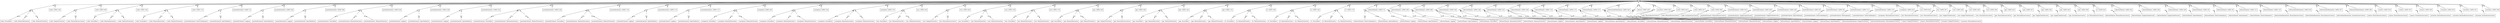 digraph G {
	graph [esep="+8, +8",
		layout=dot,
		outputorder=edgesfirst,
		overlap=false,
		rankdir=BT,
		sep="+10, +10",
		splines=true
	];
	481	 [height=0,
		image="or.png",
		label=Or,
		margin=0,
		shape=none,
		width=0];
	480	 [height=0,
		image="and.png",
		label=And,
		margin=0,
		shape=none,
		width=0];
	480 -> 481;
	479	 [height=0,
		image="or_gray.png",
		label="d-Or",
		margin=0,
		shape=none,
		width=0];
	479 -> 480;
	478	 [height=0,
		image="not_gray.png",
		label="
Not",
		margin=0,
		shape=none,
		width=0];
	478 -> 479;
	477	 [label="radio: SecureBoot",
		shape=box];
	477 -> 478;
	476	 [height=0,
		image="not_gray.png",
		label="
Not",
		margin=0,
		shape=none,
		width=0];
	476 -> 479;
	475	 [label="radio: RemoteAttestation",
		shape=box];
	475 -> 476;
	474	 [height=0,
		image="not_gray.png",
		label="
Not",
		margin=0,
		shape=none,
		width=0];
	474 -> 479;
	473	 [label="radio: MemoryProtection",
		shape=box];
	473 -> 474;
	472	 [label="radio: CAPEC-549",
		shape=box];
	472 -> 480;
	471	 [height=0,
		image="and.png",
		label=And,
		margin=0,
		shape=none,
		width=0];
	471 -> 481;
	470	 [height=0,
		image="and_gray.png",
		label="d-And",
		margin=0,
		shape=none,
		width=0];
	470 -> 471;
	469	 [height=0,
		image="not_gray.png",
		label="
Not",
		margin=0,
		shape=none,
		width=0];
	469 -> 470;
	468	 [label="radio: TamperProtection",
		shape=box];
	468 -> 469;
	467	 [height=0,
		image="not_gray.png",
		label="
Not",
		margin=0,
		shape=none,
		width=0];
	467 -> 470;
	466	 [label="radio: PhysicalAccessControl",
		shape=box];
	466 -> 467;
	465	 [label="radio: CAPEC-440",
		shape=box];
	465 -> 471;
	464	 [height=0,
		image="and.png",
		label=And,
		margin=0,
		shape=none,
		width=0];
	464 -> 481;
	463	 [height=0,
		image="or_gray.png",
		label="d-Or",
		margin=0,
		shape=none,
		width=0];
	463 -> 464;
	462	 [height=0,
		image="not_gray.png",
		label="
Not",
		margin=0,
		shape=none,
		width=0];
	462 -> 463;
	461	 [label="radio: SecureBoot",
		shape=box];
	461 -> 462;
	460	 [height=0,
		image="not_gray.png",
		label="
Not",
		margin=0,
		shape=none,
		width=0];
	460 -> 463;
	459	 [label="radio: RemoteAttestation",
		shape=box];
	459 -> 460;
	458	 [height=0,
		image="not_gray.png",
		label="
Not",
		margin=0,
		shape=none,
		width=0];
	458 -> 463;
	457	 [label="radio: MemoryProtection",
		shape=box];
	457 -> 458;
	456	 [label="radio: CAPEC-184",
		shape=box];
	456 -> 464;
	455	 [height=0,
		image="and.png",
		label=And,
		margin=0,
		shape=none,
		width=0];
	455 -> 481;
	454	 [height=0,
		image="or_gray.png",
		label="d-Or",
		margin=0,
		shape=none,
		width=0];
	454 -> 455;
	453	 [height=0,
		image="not_gray.png",
		label="
Not",
		margin=0,
		shape=none,
		width=0];
	453 -> 454;
	452	 [label="radio: SecureBoot",
		shape=box];
	452 -> 453;
	451	 [height=0,
		image="not_gray.png",
		label="
Not",
		margin=0,
		shape=none,
		width=0];
	451 -> 454;
	450	 [label="radio: RemoteAttestation",
		shape=box];
	450 -> 451;
	449	 [height=0,
		image="not_gray.png",
		label="
Not",
		margin=0,
		shape=none,
		width=0];
	449 -> 454;
	448	 [label="radio: MemoryProtection",
		shape=box];
	448 -> 449;
	447	 [label="radio: CAPEC-176",
		shape=box];
	447 -> 455;
	446	 [height=0,
		image="and.png",
		label=And,
		margin=0,
		shape=none,
		width=0];
	446 -> 481;
	445	 [height=0,
		image="or_gray.png",
		label="d-Or",
		margin=0,
		shape=none,
		width=0];
	445 -> 446;
	444	 [height=0,
		image="not_gray.png",
		label="
Not",
		margin=0,
		shape=none,
		width=0];
	444 -> 445;
	443	 [label="positionEstimator: StaticCodeAnalysis",
		shape=box];
	443 -> 444;
	442	 [height=0,
		image="not_gray.png",
		label="
Not",
		margin=0,
		shape=none,
		width=0];
	442 -> 445;
	441	 [label="positionEstimator: InputValidation",
		shape=box];
	441 -> 442;
	440	 [label="positionEstimator: CAPEC-74",
		shape=box];
	440 -> 446;
	439	 [height=0,
		image="and.png",
		label=And,
		margin=0,
		shape=none,
		width=0];
	439 -> 481;
	438	 [height=0,
		image="or_gray.png",
		label="d-Or",
		margin=0,
		shape=none,
		width=0];
	438 -> 439;
	437	 [height=0,
		image="not_gray.png",
		label="
Not",
		margin=0,
		shape=none,
		width=0];
	437 -> 438;
	436	 [label="positionEstimator: Logging",
		shape=box];
	436 -> 437;
	435	 [height=0,
		image="not_gray.png",
		label="
Not",
		margin=0,
		shape=none,
		width=0];
	435 -> 438;
	434	 [label="positionEstimator: InputValidation",
		shape=box];
	434 -> 435;
	433	 [label="positionEstimator: CAPEC-594",
		shape=box];
	433 -> 439;
	432	 [height=0,
		image="and.png",
		label=And,
		margin=0,
		shape=none,
		width=0];
	432 -> 481;
	431	 [height=0,
		image="or_gray.png",
		label="d-Or",
		margin=0,
		shape=none,
		width=0];
	431 -> 432;
	430	 [height=0,
		image="not_gray.png",
		label="
Not",
		margin=0,
		shape=none,
		width=0];
	430 -> 431;
	429	 [label="positionEstimator: Logging",
		shape=box];
	429 -> 430;
	428	 [height=0,
		image="not_gray.png",
		label="
Not",
		margin=0,
		shape=none,
		width=0];
	428 -> 431;
	427	 [label="positionEstimator: InputValidation",
		shape=box];
	427 -> 428;
	426	 [label="positionEstimator: CAPEC-586",
		shape=box];
	426 -> 432;
	425	 [height=0,
		image="and.png",
		label=And,
		margin=0,
		shape=none,
		width=0];
	425 -> 481;
	424	 [height=0,
		image="or_gray.png",
		label="d-Or",
		margin=0,
		shape=none,
		width=0];
	424 -> 425;
	423	 [height=0,
		image="not_gray.png",
		label="
Not",
		margin=0,
		shape=none,
		width=0];
	423 -> 424;
	422	 [label="positionEstimator: SecureBoot",
		shape=box];
	422 -> 423;
	421	 [height=0,
		image="not_gray.png",
		label="
Not",
		margin=0,
		shape=none,
		width=0];
	421 -> 424;
	420	 [label="positionEstimator: RemoteAttestation",
		shape=box];
	420 -> 421;
	419	 [height=0,
		image="not_gray.png",
		label="
Not",
		margin=0,
		shape=none,
		width=0];
	419 -> 424;
	418	 [label="positionEstimator: MemoryProtection",
		shape=box];
	418 -> 419;
	417	 [label="positionEstimator: CAPEC-549",
		shape=box];
	417 -> 425;
	416	 [height=0,
		image="and.png",
		label=And,
		margin=0,
		shape=none,
		width=0];
	416 -> 481;
	415	 [height=0,
		image="or_gray.png",
		label="d-Or",
		margin=0,
		shape=none,
		width=0];
	415 -> 416;
	414	 [height=0,
		image="not_gray.png",
		label="
Not",
		margin=0,
		shape=none,
		width=0];
	414 -> 415;
	413	 [label="positionEstimator: Logging",
		shape=box];
	413 -> 414;
	412	 [height=0,
		image="not_gray.png",
		label="
Not",
		margin=0,
		shape=none,
		width=0];
	412 -> 415;
	411	 [label="positionEstimator: InputValidation",
		shape=box];
	411 -> 412;
	410	 [label="positionEstimator: CAPEC-248",
		shape=box];
	410 -> 416;
	409	 [height=0,
		image="and.png",
		label=And,
		margin=0,
		shape=none,
		width=0];
	409 -> 481;
	408	 [height=0,
		image="or_gray.png",
		label="d-Or",
		margin=0,
		shape=none,
		width=0];
	408 -> 409;
	407	 [height=0,
		image="not_gray.png",
		label="
Not",
		margin=0,
		shape=none,
		width=0];
	407 -> 408;
	406	 [label="positionEstimator: Logging",
		shape=box];
	406 -> 407;
	405	 [height=0,
		image="not_gray.png",
		label="
Not",
		margin=0,
		shape=none,
		width=0];
	405 -> 408;
	404	 [label="positionEstimator: InputValidation",
		shape=box];
	404 -> 405;
	403	 [label="positionEstimator: CAPEC-242",
		shape=box];
	403 -> 409;
	402	 [height=0,
		image="and.png",
		label=And,
		margin=0,
		shape=none,
		width=0];
	402 -> 481;
	401	 [height=0,
		image="or_gray.png",
		label="d-Or",
		margin=0,
		shape=none,
		width=0];
	401 -> 402;
	400	 [height=0,
		image="not_gray.png",
		label="
Not",
		margin=0,
		shape=none,
		width=0];
	400 -> 401;
	399	 [label="positionEstimator: SecureBoot",
		shape=box];
	399 -> 400;
	398	 [height=0,
		image="not_gray.png",
		label="
Not",
		margin=0,
		shape=none,
		width=0];
	398 -> 401;
	397	 [label="positionEstimator: RemoteAttestation",
		shape=box];
	397 -> 398;
	396	 [height=0,
		image="not_gray.png",
		label="
Not",
		margin=0,
		shape=none,
		width=0];
	396 -> 401;
	395	 [label="positionEstimator: MemoryProtection",
		shape=box];
	395 -> 396;
	394	 [label="positionEstimator: CAPEC-184",
		shape=box];
	394 -> 402;
	393	 [height=0,
		image="and.png",
		label=And,
		margin=0,
		shape=none,
		width=0];
	393 -> 481;
	392	 [height=0,
		image="or_gray.png",
		label="d-Or",
		margin=0,
		shape=none,
		width=0];
	392 -> 393;
	391	 [height=0,
		image="not_gray.png",
		label="
Not",
		margin=0,
		shape=none,
		width=0];
	391 -> 392;
	390	 [label="positionEstimator: SecureBoot",
		shape=box];
	390 -> 391;
	389	 [height=0,
		image="not_gray.png",
		label="
Not",
		margin=0,
		shape=none,
		width=0];
	389 -> 392;
	388	 [label="positionEstimator: RemoteAttestation",
		shape=box];
	388 -> 389;
	387	 [height=0,
		image="not_gray.png",
		label="
Not",
		margin=0,
		shape=none,
		width=0];
	387 -> 392;
	386	 [label="positionEstimator: MemoryProtection",
		shape=box];
	386 -> 387;
	385	 [label="positionEstimator: CAPEC-176",
		shape=box];
	385 -> 393;
	384	 [height=0,
		image="and.png",
		label=And,
		margin=0,
		shape=none,
		width=0];
	384 -> 481;
	383	 [height=0,
		image="or_gray.png",
		label="d-Or",
		margin=0,
		shape=none,
		width=0];
	383 -> 384;
	382	 [height=0,
		image="not_gray.png",
		label="
Not",
		margin=0,
		shape=none,
		width=0];
	382 -> 383;
	381	 [label="positionEstimator: Logging",
		shape=box];
	381 -> 382;
	380	 [height=0,
		image="not_gray.png",
		label="
Not",
		margin=0,
		shape=none,
		width=0];
	380 -> 383;
	379	 [label="positionEstimator: InputValidation",
		shape=box];
	379 -> 380;
	378	 [label="positionEstimator: CAPEC-175",
		shape=box];
	378 -> 384;
	377	 [height=0,
		image="and.png",
		label=And,
		margin=0,
		shape=none,
		width=0];
	377 -> 481;
	376	 [height=0,
		image="or_gray.png",
		label="d-Or",
		margin=0,
		shape=none,
		width=0];
	376 -> 377;
	375	 [height=0,
		image="not_gray.png",
		label="
Not",
		margin=0,
		shape=none,
		width=0];
	375 -> 376;
	374	 [label="positionEstimator: Logging",
		shape=box];
	374 -> 375;
	373	 [height=0,
		image="not_gray.png",
		label="
Not",
		margin=0,
		shape=none,
		width=0];
	373 -> 376;
	372	 [label="positionEstimator: InputValidation",
		shape=box];
	372 -> 373;
	371	 [label="positionEstimator: CAPEC-137",
		shape=box];
	371 -> 377;
	370	 [height=0,
		image="and.png",
		label=And,
		margin=0,
		shape=none,
		width=0];
	370 -> 481;
	369	 [height=0,
		image="or_gray.png",
		label="d-Or",
		margin=0,
		shape=none,
		width=0];
	369 -> 370;
	368	 [height=0,
		image="not_gray.png",
		label="
Not",
		margin=0,
		shape=none,
		width=0];
	368 -> 369;
	367	 [label="navigation: SecureBoot",
		shape=box];
	367 -> 368;
	366	 [height=0,
		image="not_gray.png",
		label="
Not",
		margin=0,
		shape=none,
		width=0];
	366 -> 369;
	365	 [label="navigation: RemoteAttestation",
		shape=box];
	365 -> 366;
	364	 [height=0,
		image="not_gray.png",
		label="
Not",
		margin=0,
		shape=none,
		width=0];
	364 -> 369;
	363	 [label="navigation: MemoryProtection",
		shape=box];
	363 -> 364;
	362	 [label="navigation: CAPEC-549",
		shape=box];
	362 -> 370;
	361	 [height=0,
		image="and.png",
		label=And,
		margin=0,
		shape=none,
		width=0];
	361 -> 481;
	360	 [height=0,
		image="or_gray.png",
		label="d-Or",
		margin=0,
		shape=none,
		width=0];
	360 -> 361;
	359	 [height=0,
		image="not_gray.png",
		label="
Not",
		margin=0,
		shape=none,
		width=0];
	359 -> 360;
	358	 [label="navigation: SecureBoot",
		shape=box];
	358 -> 359;
	357	 [height=0,
		image="not_gray.png",
		label="
Not",
		margin=0,
		shape=none,
		width=0];
	357 -> 360;
	356	 [label="navigation: RemoteAttestation",
		shape=box];
	356 -> 357;
	355	 [height=0,
		image="not_gray.png",
		label="
Not",
		margin=0,
		shape=none,
		width=0];
	355 -> 360;
	354	 [label="navigation: MemoryProtection",
		shape=box];
	354 -> 355;
	353	 [label="navigation: CAPEC-184",
		shape=box];
	353 -> 361;
	352	 [height=0,
		image="and.png",
		label=And,
		margin=0,
		shape=none,
		width=0];
	352 -> 481;
	351	 [height=0,
		image="or_gray.png",
		label="d-Or",
		margin=0,
		shape=none,
		width=0];
	351 -> 352;
	350	 [height=0,
		image="not_gray.png",
		label="
Not",
		margin=0,
		shape=none,
		width=0];
	350 -> 351;
	349	 [label="navigation: SecureBoot",
		shape=box];
	349 -> 350;
	348	 [height=0,
		image="not_gray.png",
		label="
Not",
		margin=0,
		shape=none,
		width=0];
	348 -> 351;
	347	 [label="navigation: RemoteAttestation",
		shape=box];
	347 -> 348;
	346	 [height=0,
		image="not_gray.png",
		label="
Not",
		margin=0,
		shape=none,
		width=0];
	346 -> 351;
	345	 [label="navigation: MemoryProtection",
		shape=box];
	345 -> 346;
	344	 [label="navigation: CAPEC-176",
		shape=box];
	344 -> 352;
	343	 [height=0,
		image="and.png",
		label=And,
		margin=0,
		shape=none,
		width=0];
	343 -> 481;
	342	 [height=0,
		image="or_gray.png",
		label="d-Or",
		margin=0,
		shape=none,
		width=0];
	342 -> 343;
	341	 [height=0,
		image="not_gray.png",
		label="
Not",
		margin=0,
		shape=none,
		width=0];
	341 -> 342;
	340	 [label="imu: SecureBoot",
		shape=box];
	340 -> 341;
	339	 [height=0,
		image="not_gray.png",
		label="
Not",
		margin=0,
		shape=none,
		width=0];
	339 -> 342;
	338	 [label="imu: RemoteAttestation",
		shape=box];
	338 -> 339;
	337	 [height=0,
		image="not_gray.png",
		label="
Not",
		margin=0,
		shape=none,
		width=0];
	337 -> 342;
	336	 [label="imu: MemoryProtection",
		shape=box];
	336 -> 337;
	335	 [label="imu: CAPEC-549",
		shape=box];
	335 -> 343;
	334	 [height=0,
		image="and.png",
		label=And,
		margin=0,
		shape=none,
		width=0];
	334 -> 481;
	333	 [height=0,
		image="and_gray.png",
		label="d-And",
		margin=0,
		shape=none,
		width=0];
	333 -> 334;
	332	 [height=0,
		image="not_gray.png",
		label="
Not",
		margin=0,
		shape=none,
		width=0];
	332 -> 333;
	331	 [label="imu: TamperProtection",
		shape=box];
	331 -> 332;
	330	 [height=0,
		image="not_gray.png",
		label="
Not",
		margin=0,
		shape=none,
		width=0];
	330 -> 333;
	329	 [label="imu: PhysicalAccessControl",
		shape=box];
	329 -> 330;
	328	 [label="imu: CAPEC-440",
		shape=box];
	328 -> 334;
	327	 [height=0,
		image="and.png",
		label=And,
		margin=0,
		shape=none,
		width=0];
	327 -> 481;
	326	 [height=0,
		image="or_gray.png",
		label="d-Or",
		margin=0,
		shape=none,
		width=0];
	326 -> 327;
	325	 [height=0,
		image="not_gray.png",
		label="
Not",
		margin=0,
		shape=none,
		width=0];
	325 -> 326;
	324	 [label="imu: SecureBoot",
		shape=box];
	324 -> 325;
	323	 [height=0,
		image="not_gray.png",
		label="
Not",
		margin=0,
		shape=none,
		width=0];
	323 -> 326;
	322	 [label="imu: RemoteAttestation",
		shape=box];
	322 -> 323;
	321	 [height=0,
		image="not_gray.png",
		label="
Not",
		margin=0,
		shape=none,
		width=0];
	321 -> 326;
	320	 [label="imu: MemoryProtection",
		shape=box];
	320 -> 321;
	319	 [label="imu: CAPEC-184",
		shape=box];
	319 -> 327;
	318	 [height=0,
		image="and.png",
		label=And,
		margin=0,
		shape=none,
		width=0];
	318 -> 481;
	317	 [height=0,
		image="or_gray.png",
		label="d-Or",
		margin=0,
		shape=none,
		width=0];
	317 -> 318;
	316	 [height=0,
		image="not_gray.png",
		label="
Not",
		margin=0,
		shape=none,
		width=0];
	316 -> 317;
	315	 [label="imu: SecureBoot",
		shape=box];
	315 -> 316;
	314	 [height=0,
		image="not_gray.png",
		label="
Not",
		margin=0,
		shape=none,
		width=0];
	314 -> 317;
	313	 [label="imu: RemoteAttestation",
		shape=box];
	313 -> 314;
	312	 [height=0,
		image="not_gray.png",
		label="
Not",
		margin=0,
		shape=none,
		width=0];
	312 -> 317;
	311	 [label="imu: MemoryProtection",
		shape=box];
	311 -> 312;
	310	 [label="imu: CAPEC-176",
		shape=box];
	310 -> 318;
	309	 [height=0,
		image="and.png",
		label=And,
		margin=0,
		shape=none,
		width=0];
	309 -> 481;
	308	 [height=0,
		image="or_gray.png",
		label="d-Or",
		margin=0,
		shape=none,
		width=0];
	308 -> 309;
	307	 [height=0,
		image="not_gray.png",
		label="
Not",
		margin=0,
		shape=none,
		width=0];
	307 -> 308;
	306	 [label="gps: SecureBoot",
		shape=box];
	306 -> 307;
	305	 [height=0,
		image="not_gray.png",
		label="
Not",
		margin=0,
		shape=none,
		width=0];
	305 -> 308;
	304	 [label="gps: RemoteAttestation",
		shape=box];
	304 -> 305;
	303	 [height=0,
		image="not_gray.png",
		label="
Not",
		margin=0,
		shape=none,
		width=0];
	303 -> 308;
	302	 [label="gps: MemoryProtection",
		shape=box];
	302 -> 303;
	301	 [label="gps: CAPEC-549",
		shape=box];
	301 -> 309;
	300	 [height=0,
		image="and.png",
		label=And,
		margin=0,
		shape=none,
		width=0];
	300 -> 481;
	299	 [height=0,
		image="and_gray.png",
		label="d-And",
		margin=0,
		shape=none,
		width=0];
	299 -> 300;
	298	 [height=0,
		image="not_gray.png",
		label="
Not",
		margin=0,
		shape=none,
		width=0];
	298 -> 299;
	297	 [label="gps: TamperProtection",
		shape=box];
	297 -> 298;
	296	 [height=0,
		image="not_gray.png",
		label="
Not",
		margin=0,
		shape=none,
		width=0];
	296 -> 299;
	295	 [label="gps: PhysicalAccessControl",
		shape=box];
	295 -> 296;
	294	 [label="gps: CAPEC-440",
		shape=box];
	294 -> 300;
	293	 [height=0,
		image="and.png",
		label=And,
		margin=0,
		shape=none,
		width=0];
	293 -> 481;
	292	 [height=0,
		image="or_gray.png",
		label="d-Or",
		margin=0,
		shape=none,
		width=0];
	292 -> 293;
	291	 [height=0,
		image="not_gray.png",
		label="
Not",
		margin=0,
		shape=none,
		width=0];
	291 -> 292;
	290	 [label="gps: SecureBoot",
		shape=box];
	290 -> 291;
	289	 [height=0,
		image="not_gray.png",
		label="
Not",
		margin=0,
		shape=none,
		width=0];
	289 -> 292;
	288	 [label="gps: RemoteAttestation",
		shape=box];
	288 -> 289;
	287	 [height=0,
		image="not_gray.png",
		label="
Not",
		margin=0,
		shape=none,
		width=0];
	287 -> 292;
	286	 [label="gps: MemoryProtection",
		shape=box];
	286 -> 287;
	285	 [label="gps: CAPEC-184",
		shape=box];
	285 -> 293;
	284	 [height=0,
		image="and.png",
		label=And,
		margin=0,
		shape=none,
		width=0];
	284 -> 481;
	283	 [height=0,
		image="or_gray.png",
		label="d-Or",
		margin=0,
		shape=none,
		width=0];
	283 -> 284;
	282	 [height=0,
		image="not_gray.png",
		label="
Not",
		margin=0,
		shape=none,
		width=0];
	282 -> 283;
	281	 [label="gps: SecureBoot",
		shape=box];
	281 -> 282;
	280	 [height=0,
		image="not_gray.png",
		label="
Not",
		margin=0,
		shape=none,
		width=0];
	280 -> 283;
	279	 [label="gps: RemoteAttestation",
		shape=box];
	279 -> 280;
	278	 [height=0,
		image="not_gray.png",
		label="
Not",
		margin=0,
		shape=none,
		width=0];
	278 -> 283;
	277	 [label="gps: MemoryProtection",
		shape=box];
	277 -> 278;
	276	 [label="gps: CAPEC-176",
		shape=box];
	276 -> 284;
	275	 [height=0,
		image="and.png",
		label=And,
		margin=0,
		shape=none,
		width=0];
	275 -> 481;
	274	 [height=0,
		image="or_gray.png",
		label="d-Or",
		margin=0,
		shape=none,
		width=0];
	274 -> 275;
	273	 [height=0,
		image="not_gray.png",
		label="
Not",
		margin=0,
		shape=none,
		width=0];
	273 -> 274;
	272	 [label="fc: SecureBoot",
		shape=box];
	272 -> 273;
	271	 [height=0,
		image="not_gray.png",
		label="
Not",
		margin=0,
		shape=none,
		width=0];
	271 -> 274;
	270	 [label="fc: RemoteAttestation",
		shape=box];
	270 -> 271;
	269	 [height=0,
		image="not_gray.png",
		label="
Not",
		margin=0,
		shape=none,
		width=0];
	269 -> 274;
	268	 [label="fc: MemoryProtection",
		shape=box];
	268 -> 269;
	267	 [label="fc: CAPEC-549",
		shape=box];
	267 -> 275;
	266	 [height=0,
		image="and.png",
		label=And,
		margin=0,
		shape=none,
		width=0];
	266 -> 481;
	265	 [height=0,
		image="or_gray.png",
		label="d-Or",
		margin=0,
		shape=none,
		width=0];
	265 -> 266;
	264	 [height=0,
		image="not_gray.png",
		label="
Not",
		margin=0,
		shape=none,
		width=0];
	264 -> 265;
	263	 [label="fc: SecureBoot",
		shape=box];
	263 -> 264;
	262	 [height=0,
		image="not_gray.png",
		label="
Not",
		margin=0,
		shape=none,
		width=0];
	262 -> 265;
	261	 [label="fc: RemoteAttestation",
		shape=box];
	261 -> 262;
	260	 [height=0,
		image="not_gray.png",
		label="
Not",
		margin=0,
		shape=none,
		width=0];
	260 -> 265;
	259	 [label="fc: MemoryProtection",
		shape=box];
	259 -> 260;
	258	 [label="fc: CAPEC-184",
		shape=box];
	258 -> 266;
	257	 [height=0,
		image="and.png",
		label=And,
		margin=0,
		shape=none,
		width=0];
	257 -> 481;
	256	 [height=0,
		image="or_gray.png",
		label="d-Or",
		margin=0,
		shape=none,
		width=0];
	256 -> 257;
	255	 [height=0,
		image="not_gray.png",
		label="
Not",
		margin=0,
		shape=none,
		width=0];
	255 -> 256;
	254	 [label="fc: SecureBoot",
		shape=box];
	254 -> 255;
	253	 [height=0,
		image="not_gray.png",
		label="
Not",
		margin=0,
		shape=none,
		width=0];
	253 -> 256;
	252	 [label="fc: RemoteAttestation",
		shape=box];
	252 -> 253;
	251	 [height=0,
		image="not_gray.png",
		label="
Not",
		margin=0,
		shape=none,
		width=0];
	251 -> 256;
	250	 [label="fc: MemoryProtection",
		shape=box];
	250 -> 251;
	249	 [label="fc: CAPEC-176",
		shape=box];
	249 -> 257;
	248	 [height=0,
		image="and.png",
		label=And,
		margin=0,
		shape=none,
		width=0];
	248 -> 481;
	247	 [height=0,
		image="or_gray.png",
		label="d-Or",
		margin=0,
		shape=none,
		width=0];
	247 -> 248;
	246	 [height=0,
		image="not_gray.png",
		label="
Not",
		margin=0,
		shape=none,
		width=0];
	246 -> 247;
	245	 [label="deliveryPlanner: StaticCodeAnalysis",
		shape=box];
	245 -> 246;
	244	 [height=0,
		image="not_gray.png",
		label="
Not",
		margin=0,
		shape=none,
		width=0];
	244 -> 247;
	243	 [label="deliveryPlanner: InputValidation",
		shape=box];
	243 -> 244;
	242	 [label="deliveryPlanner: CAPEC-74",
		shape=box];
	242 -> 248;
	241	 [height=0,
		image="and.png",
		label=And,
		margin=0,
		shape=none,
		width=0];
	241 -> 481;
	240	 [height=0,
		image="or_gray.png",
		label="d-Or",
		margin=0,
		shape=none,
		width=0];
	240 -> 241;
	239	 [height=0,
		image="not_gray.png",
		label="
Not",
		margin=0,
		shape=none,
		width=0];
	239 -> 240;
	238	 [label="deliveryPlanner: Logging",
		shape=box];
	238 -> 239;
	237	 [height=0,
		image="not_gray.png",
		label="
Not",
		margin=0,
		shape=none,
		width=0];
	237 -> 240;
	236	 [label="deliveryPlanner: InputValidation",
		shape=box];
	236 -> 237;
	235	 [label="deliveryPlanner: CAPEC-594",
		shape=box];
	235 -> 241;
	234	 [height=0,
		image="and.png",
		label=And,
		margin=0,
		shape=none,
		width=0];
	234 -> 481;
	233	 [height=0,
		image="or_gray.png",
		label="d-Or",
		margin=0,
		shape=none,
		width=0];
	233 -> 234;
	232	 [height=0,
		image="not_gray.png",
		label="
Not",
		margin=0,
		shape=none,
		width=0];
	232 -> 233;
	231	 [label="deliveryPlanner: Logging",
		shape=box];
	231 -> 232;
	230	 [height=0,
		image="not_gray.png",
		label="
Not",
		margin=0,
		shape=none,
		width=0];
	230 -> 233;
	229	 [label="deliveryPlanner: InputValidation",
		shape=box];
	229 -> 230;
	228	 [label="deliveryPlanner: CAPEC-586",
		shape=box];
	228 -> 234;
	227	 [height=0,
		image="and.png",
		label=And,
		margin=0,
		shape=none,
		width=0];
	227 -> 481;
	226	 [height=0,
		image="or_gray.png",
		label="d-Or",
		margin=0,
		shape=none,
		width=0];
	226 -> 227;
	225	 [height=0,
		image="not_gray.png",
		label="
Not",
		margin=0,
		shape=none,
		width=0];
	225 -> 226;
	224	 [label="deliveryPlanner: SecureBoot",
		shape=box];
	224 -> 225;
	223	 [height=0,
		image="not_gray.png",
		label="
Not",
		margin=0,
		shape=none,
		width=0];
	223 -> 226;
	222	 [label="deliveryPlanner: RemoteAttestation",
		shape=box];
	222 -> 223;
	221	 [height=0,
		image="not_gray.png",
		label="
Not",
		margin=0,
		shape=none,
		width=0];
	221 -> 226;
	220	 [label="deliveryPlanner: MemoryProtection",
		shape=box];
	220 -> 221;
	219	 [label="deliveryPlanner: CAPEC-549",
		shape=box];
	219 -> 227;
	218	 [height=0,
		image="and.png",
		label=And,
		margin=0,
		shape=none,
		width=0];
	218 -> 481;
	217	 [height=0,
		image="or_gray.png",
		label="d-Or",
		margin=0,
		shape=none,
		width=0];
	217 -> 218;
	216	 [height=0,
		image="not_gray.png",
		label="
Not",
		margin=0,
		shape=none,
		width=0];
	216 -> 217;
	215	 [label="deliveryPlanner: Logging",
		shape=box];
	215 -> 216;
	214	 [height=0,
		image="not_gray.png",
		label="
Not",
		margin=0,
		shape=none,
		width=0];
	214 -> 217;
	213	 [label="deliveryPlanner: InputValidation",
		shape=box];
	213 -> 214;
	212	 [label="deliveryPlanner: CAPEC-248",
		shape=box];
	212 -> 218;
	211	 [height=0,
		image="and.png",
		label=And,
		margin=0,
		shape=none,
		width=0];
	211 -> 481;
	210	 [height=0,
		image="or_gray.png",
		label="d-Or",
		margin=0,
		shape=none,
		width=0];
	210 -> 211;
	209	 [height=0,
		image="not_gray.png",
		label="
Not",
		margin=0,
		shape=none,
		width=0];
	209 -> 210;
	208	 [label="deliveryPlanner: Logging",
		shape=box];
	208 -> 209;
	207	 [height=0,
		image="not_gray.png",
		label="
Not",
		margin=0,
		shape=none,
		width=0];
	207 -> 210;
	206	 [label="deliveryPlanner: InputValidation",
		shape=box];
	206 -> 207;
	205	 [label="deliveryPlanner: CAPEC-242",
		shape=box];
	205 -> 211;
	204	 [height=0,
		image="and.png",
		label=And,
		margin=0,
		shape=none,
		width=0];
	204 -> 481;
	203	 [height=0,
		image="or_gray.png",
		label="d-Or",
		margin=0,
		shape=none,
		width=0];
	203 -> 204;
	202	 [height=0,
		image="not_gray.png",
		label="
Not",
		margin=0,
		shape=none,
		width=0];
	202 -> 203;
	201	 [label="deliveryPlanner: SecureBoot",
		shape=box];
	201 -> 202;
	200	 [height=0,
		image="not_gray.png",
		label="
Not",
		margin=0,
		shape=none,
		width=0];
	200 -> 203;
	199	 [label="deliveryPlanner: RemoteAttestation",
		shape=box];
	199 -> 200;
	198	 [height=0,
		image="not_gray.png",
		label="
Not",
		margin=0,
		shape=none,
		width=0];
	198 -> 203;
	197	 [label="deliveryPlanner: MemoryProtection",
		shape=box];
	197 -> 198;
	196	 [label="deliveryPlanner: CAPEC-184",
		shape=box];
	196 -> 204;
	195	 [height=0,
		image="and.png",
		label=And,
		margin=0,
		shape=none,
		width=0];
	195 -> 481;
	194	 [height=0,
		image="or_gray.png",
		label="d-Or",
		margin=0,
		shape=none,
		width=0];
	194 -> 195;
	193	 [height=0,
		image="not_gray.png",
		label="
Not",
		margin=0,
		shape=none,
		width=0];
	193 -> 194;
	192	 [label="deliveryPlanner: SecureBoot",
		shape=box];
	192 -> 193;
	191	 [height=0,
		image="not_gray.png",
		label="
Not",
		margin=0,
		shape=none,
		width=0];
	191 -> 194;
	190	 [label="deliveryPlanner: RemoteAttestation",
		shape=box];
	190 -> 191;
	189	 [height=0,
		image="not_gray.png",
		label="
Not",
		margin=0,
		shape=none,
		width=0];
	189 -> 194;
	188	 [label="deliveryPlanner: MemoryProtection",
		shape=box];
	188 -> 189;
	187	 [label="deliveryPlanner: CAPEC-176",
		shape=box];
	187 -> 195;
	186	 [height=0,
		image="and.png",
		label=And,
		margin=0,
		shape=none,
		width=0];
	186 -> 481;
	185	 [height=0,
		image="or_gray.png",
		label="d-Or",
		margin=0,
		shape=none,
		width=0];
	185 -> 186;
	184	 [height=0,
		image="not_gray.png",
		label="
Not",
		margin=0,
		shape=none,
		width=0];
	184 -> 185;
	183	 [label="deliveryPlanner: Logging",
		shape=box];
	183 -> 184;
	182	 [height=0,
		image="not_gray.png",
		label="
Not",
		margin=0,
		shape=none,
		width=0];
	182 -> 185;
	181	 [label="deliveryPlanner: InputValidation",
		shape=box];
	181 -> 182;
	180	 [label="deliveryPlanner: CAPEC-175",
		shape=box];
	180 -> 186;
	179	 [height=0,
		image="and.png",
		label=And,
		margin=0,
		shape=none,
		width=0];
	179 -> 481;
	178	 [height=0,
		image="or_gray.png",
		label="d-Or",
		margin=0,
		shape=none,
		width=0];
	178 -> 179;
	177	 [height=0,
		image="not_gray.png",
		label="
Not",
		margin=0,
		shape=none,
		width=0];
	177 -> 178;
	176	 [label="deliveryPlanner: Logging",
		shape=box];
	176 -> 177;
	175	 [height=0,
		image="not_gray.png",
		label="
Not",
		margin=0,
		shape=none,
		width=0];
	175 -> 178;
	174	 [label="deliveryPlanner: InputValidation",
		shape=box];
	174 -> 175;
	173	 [label="deliveryPlanner: CAPEC-137",
		shape=box];
	173 -> 179;
	172	 [height=0,
		image="and.png",
		label=And,
		margin=0,
		shape=none,
		width=0];
	172 -> 481;
	171	 [height=0,
		image="and_gray.png",
		label="d-And",
		margin=0,
		shape=none,
		width=0];
	171 -> 172;
	170	 [height=0,
		image="not_gray.png",
		label="
Not",
		margin=0,
		shape=none,
		width=0];
	170 -> 171;
	169	 [label="deliveryItemMechanism: TamperProtection",
		shape=box];
	169 -> 170;
	168	 [height=0,
		image="not_gray.png",
		label="
Not",
		margin=0,
		shape=none,
		width=0];
	168 -> 171;
	167	 [label="deliveryItemMechanism: PhysicalAccessControl",
		shape=box];
	167 -> 168;
	166	 [label="deliveryItemMechanism: CAPEC-440",
		shape=box];
	166 -> 172;
	165	 [height=0,
		image="and.png",
		label=And,
		margin=0,
		shape=none,
		width=0];
	165 -> 481;
	164	 [height=0,
		image="and_gray.png",
		label="d-And",
		margin=0,
		shape=none,
		width=0];
	164 -> 165;
	163	 [height=0,
		image="not_gray.png",
		label="
Not",
		margin=0,
		shape=none,
		width=0];
	163 -> 164;
	162	 [label="camera: TamperProtection",
		shape=box];
	162 -> 163;
	161	 [height=0,
		image="not_gray.png",
		label="
Not",
		margin=0,
		shape=none,
		width=0];
	161 -> 164;
	160	 [label="camera: PhysicalAccessControl",
		shape=box];
	160 -> 161;
	159	 [label="camera: CAPEC-440",
		shape=box];
	159 -> 165;
	158	 [height=0,
		image="and.png",
		label=And,
		margin=0,
		shape=none,
		width=0];
	158 -> 481;
	157	 [height=0,
		image="and_gray.png",
		label="d-And",
		margin=0,
		shape=none,
		width=0];
	157 -> 158;
	156	 [height=0,
		image="not_gray.png",
		label="
Not",
		margin=0,
		shape=none,
		width=0];
	156 -> 157;
	155	 [label="actuation: TamperProtection",
		shape=box];
	155 -> 156;
	154	 [height=0,
		image="not_gray.png",
		label="
Not",
		margin=0,
		shape=none,
		width=0];
	154 -> 157;
	153	 [label="actuation: PhysicalAccessControl",
		shape=box];
	153 -> 154;
	152	 [label="actuation: CAPEC-440",
		shape=box];
	152 -> 158;
	151	 [height=0,
		image="and.png",
		label=And,
		margin=0,
		shape=none,
		width=0];
	151 -> 481;
	150	 [height=0,
		image="not_gray.png",
		label="
Not",
		margin=0,
		shape=none,
		width=0];
	150 -> 151;
	149	 [label="radio: PhysicalAccessControl",
		shape=box];
	149 -> 150;
	148	 [label="radio: CAPEC-624",
		shape=box];
	148 -> 151;
	147	 [height=0,
		image="and.png",
		label=And,
		margin=0,
		shape=none,
		width=0];
	147 -> 481;
	146	 [height=0,
		image="not_gray.png",
		label="
Not",
		margin=0,
		shape=none,
		width=0];
	146 -> 147;
	145	 [label="radio: PhysicalAccessControl",
		shape=box];
	145 -> 146;
	144	 [label="radio: CAPEC-507",
		shape=box];
	144 -> 147;
	143	 [height=0,
		image="and.png",
		label=And,
		margin=0,
		shape=none,
		width=0];
	143 -> 481;
	142	 [height=0,
		image="not_gray.png",
		label="
Not",
		margin=0,
		shape=none,
		width=0];
	142 -> 143;
	141	 [label="radio: SystemAccessControl",
		shape=box];
	141 -> 142;
	140	 [label="radio: CAPEC-390",
		shape=box];
	140 -> 143;
	139	 [height=0,
		image="and.png",
		label=And,
		margin=0,
		shape=none,
		width=0];
	139 -> 481;
	138	 [height=0,
		image="not_gray.png",
		label="
Not",
		margin=0,
		shape=none,
		width=0];
	138 -> 139;
	137	 [label="positionEstimator: PhysicalAccessControl",
		shape=box];
	137 -> 138;
	136	 [label="positionEstimator: CAPEC-624",
		shape=box];
	136 -> 139;
	135	 [height=0,
		image="and.png",
		label=And,
		margin=0,
		shape=none,
		width=0];
	135 -> 481;
	134	 [height=0,
		image="not_gray.png",
		label="
Not",
		margin=0,
		shape=none,
		width=0];
	134 -> 135;
	133	 [label="positionEstimator: SupplyChainSecurity",
		shape=box];
	133 -> 134;
	132	 [label="positionEstimator: CAPEC-439",
		shape=box];
	132 -> 135;
	131	 [height=0,
		image="and.png",
		label=And,
		margin=0,
		shape=none,
		width=0];
	131 -> 481;
	130	 [height=0,
		image="not_gray.png",
		label="
Not",
		margin=0,
		shape=none,
		width=0];
	130 -> 131;
	129	 [label="positionEstimator: SupplyChainSecurity",
		shape=box];
	129 -> 130;
	128	 [label="positionEstimator: CAPEC-438",
		shape=box];
	128 -> 131;
	127	 [height=0,
		image="and.png",
		label=And,
		margin=0,
		shape=none,
		width=0];
	127 -> 481;
	126	 [height=0,
		image="not_gray.png",
		label="
Not",
		margin=0,
		shape=none,
		width=0];
	126 -> 127;
	125	 [label="positionEstimator: InputValidation",
		shape=box];
	125 -> 126;
	124	 [label="positionEstimator: CAPEC-28",
		shape=box];
	124 -> 127;
	123	 [height=0,
		image="and.png",
		label=And,
		margin=0,
		shape=none,
		width=0];
	123 -> 481;
	122	 [height=0,
		image="not_gray.png",
		label="
Not",
		margin=0,
		shape=none,
		width=0];
	122 -> 123;
	121	 [label="positionEstimator: StaticCodeAnalysis",
		shape=box];
	121 -> 122;
	120	 [label="positionEstimator: CAPEC-26",
		shape=box];
	120 -> 123;
	119	 [height=0,
		image="and.png",
		label=And,
		margin=0,
		shape=none,
		width=0];
	119 -> 481;
	118	 [height=0,
		image="not_gray.png",
		label="
Not",
		margin=0,
		shape=none,
		width=0];
	118 -> 119;
	117	 [label="positionEstimator: Heterogeneity",
		shape=box];
	117 -> 118;
	116	 [label="positionEstimator: CAPEC-151",
		shape=box];
	116 -> 119;
	115	 [height=0,
		image="and.png",
		label=And,
		margin=0,
		shape=none,
		width=0];
	115 -> 481;
	114	 [height=0,
		image="not_gray.png",
		label="
Not",
		margin=0,
		shape=none,
		width=0];
	114 -> 115;
	113	 [label="positionEstimator: StaticCodeAnalysis",
		shape=box];
	113 -> 114;
	112	 [label="positionEstimator: CAPEC-123",
		shape=box];
	112 -> 115;
	111	 [height=0,
		image="and.png",
		label=And,
		margin=0,
		shape=none,
		width=0];
	111 -> 481;
	110	 [height=0,
		image="not_gray.png",
		label="
Not",
		margin=0,
		shape=none,
		width=0];
	110 -> 111;
	109	 [label="navigation: PhysicalAccessControl",
		shape=box];
	109 -> 110;
	108	 [label="navigation: CAPEC-624",
		shape=box];
	108 -> 111;
	107	 [height=0,
		image="and.png",
		label=And,
		margin=0,
		shape=none,
		width=0];
	107 -> 481;
	106	 [height=0,
		image="not_gray.png",
		label="
Not",
		margin=0,
		shape=none,
		width=0];
	106 -> 107;
	105	 [label="imu: PhysicalAccessControl",
		shape=box];
	105 -> 106;
	104	 [label="imu: CAPEC-624",
		shape=box];
	104 -> 107;
	103	 [height=0,
		image="and.png",
		label=And,
		margin=0,
		shape=none,
		width=0];
	103 -> 481;
	102	 [height=0,
		image="not_gray.png",
		label="
Not",
		margin=0,
		shape=none,
		width=0];
	102 -> 103;
	101	 [label="imu: PhysicalAccessControl",
		shape=box];
	101 -> 102;
	100	 [label="imu: CAPEC-507",
		shape=box];
	100 -> 103;
	99	 [height=0,
		image="and.png",
		label=And,
		margin=0,
		shape=none,
		width=0];
	99 -> 481;
	98	 [height=0,
		image="not_gray.png",
		label="
Not",
		margin=0,
		shape=none,
		width=0];
	98 -> 99;
	97	 [label="imu: SupplyChainSecurity",
		shape=box];
	97 -> 98;
	96	 [label="imu: CAPEC-439",
		shape=box];
	96 -> 99;
	95	 [height=0,
		image="and.png",
		label=And,
		margin=0,
		shape=none,
		width=0];
	95 -> 481;
	94	 [height=0,
		image="not_gray.png",
		label="
Not",
		margin=0,
		shape=none,
		width=0];
	94 -> 95;
	93	 [label="imu: SupplyChainSecurity",
		shape=box];
	93 -> 94;
	92	 [label="imu: CAPEC-438",
		shape=box];
	92 -> 95;
	91	 [height=0,
		image="and.png",
		label=And,
		margin=0,
		shape=none,
		width=0];
	91 -> 481;
	90	 [height=0,
		image="not_gray.png",
		label="
Not",
		margin=0,
		shape=none,
		width=0];
	90 -> 91;
	89	 [label="imu: SystemAccessControl",
		shape=box];
	89 -> 90;
	88	 [label="imu: CAPEC-390",
		shape=box];
	88 -> 91;
	87	 [height=0,
		image="and.png",
		label=And,
		margin=0,
		shape=none,
		width=0];
	87 -> 481;
	86	 [height=0,
		image="not_gray.png",
		label="
Not",
		margin=0,
		shape=none,
		width=0];
	86 -> 87;
	85	 [label="gps: PhysicalAccessControl",
		shape=box];
	85 -> 86;
	84	 [label="gps: CAPEC-624",
		shape=box];
	84 -> 87;
	83	 [height=0,
		image="and.png",
		label=And,
		margin=0,
		shape=none,
		width=0];
	83 -> 481;
	82	 [height=0,
		image="not_gray.png",
		label="
Not",
		margin=0,
		shape=none,
		width=0];
	82 -> 83;
	81	 [label="gps: PhysicalAccessControl",
		shape=box];
	81 -> 82;
	80	 [label="gps: CAPEC-507",
		shape=box];
	80 -> 83;
	79	 [height=0,
		image="and.png",
		label=And,
		margin=0,
		shape=none,
		width=0];
	79 -> 481;
	78	 [height=0,
		image="not_gray.png",
		label="
Not",
		margin=0,
		shape=none,
		width=0];
	78 -> 79;
	77	 [label="gps: SupplyChainSecurity",
		shape=box];
	77 -> 78;
	76	 [label="gps: CAPEC-439",
		shape=box];
	76 -> 79;
	75	 [height=0,
		image="and.png",
		label=And,
		margin=0,
		shape=none,
		width=0];
	75 -> 481;
	74	 [height=0,
		image="not_gray.png",
		label="
Not",
		margin=0,
		shape=none,
		width=0];
	74 -> 75;
	73	 [label="gps: SupplyChainSecurity",
		shape=box];
	73 -> 74;
	72	 [label="gps: CAPEC-438",
		shape=box];
	72 -> 75;
	71	 [height=0,
		image="and.png",
		label=And,
		margin=0,
		shape=none,
		width=0];
	71 -> 481;
	70	 [height=0,
		image="not_gray.png",
		label="
Not",
		margin=0,
		shape=none,
		width=0];
	70 -> 71;
	69	 [label="gps: SystemAccessControl",
		shape=box];
	69 -> 70;
	68	 [label="gps: CAPEC-390",
		shape=box];
	68 -> 71;
	67	 [height=0,
		image="and.png",
		label=And,
		margin=0,
		shape=none,
		width=0];
	67 -> 481;
	66	 [height=0,
		image="not_gray.png",
		label="
Not",
		margin=0,
		shape=none,
		width=0];
	66 -> 67;
	65	 [label="fc: PhysicalAccessControl",
		shape=box];
	65 -> 66;
	64	 [label="fc: CAPEC-624",
		shape=box];
	64 -> 67;
	63	 [height=0,
		image="and.png",
		label=And,
		margin=0,
		shape=none,
		width=0];
	63 -> 481;
	62	 [height=0,
		image="not_gray.png",
		label="
Not",
		margin=0,
		shape=none,
		width=0];
	62 -> 63;
	61	 [label="deliveryPlanner: PhysicalAccessControl",
		shape=box];
	61 -> 62;
	60	 [label="deliveryPlanner: CAPEC-624",
		shape=box];
	60 -> 63;
	59	 [height=0,
		image="and.png",
		label=And,
		margin=0,
		shape=none,
		width=0];
	59 -> 481;
	58	 [height=0,
		image="not_gray.png",
		label="
Not",
		margin=0,
		shape=none,
		width=0];
	58 -> 59;
	57	 [label="deliveryPlanner: SupplyChainSecurity",
		shape=box];
	57 -> 58;
	56	 [label="deliveryPlanner: CAPEC-439",
		shape=box];
	56 -> 59;
	55	 [height=0,
		image="and.png",
		label=And,
		margin=0,
		shape=none,
		width=0];
	55 -> 481;
	54	 [height=0,
		image="not_gray.png",
		label="
Not",
		margin=0,
		shape=none,
		width=0];
	54 -> 55;
	53	 [label="deliveryPlanner: SupplyChainSecurity",
		shape=box];
	53 -> 54;
	52	 [label="deliveryPlanner: CAPEC-438",
		shape=box];
	52 -> 55;
	51	 [height=0,
		image="and.png",
		label=And,
		margin=0,
		shape=none,
		width=0];
	51 -> 481;
	50	 [height=0,
		image="not_gray.png",
		label="
Not",
		margin=0,
		shape=none,
		width=0];
	50 -> 51;
	49	 [label="deliveryPlanner: InputValidation",
		shape=box];
	49 -> 50;
	48	 [label="deliveryPlanner: CAPEC-28",
		shape=box];
	48 -> 51;
	47	 [height=0,
		image="and.png",
		label=And,
		margin=0,
		shape=none,
		width=0];
	47 -> 481;
	46	 [height=0,
		image="not_gray.png",
		label="
Not",
		margin=0,
		shape=none,
		width=0];
	46 -> 47;
	45	 [label="deliveryPlanner: StaticCodeAnalysis",
		shape=box];
	45 -> 46;
	44	 [label="deliveryPlanner: CAPEC-26",
		shape=box];
	44 -> 47;
	43	 [height=0,
		image="and.png",
		label=And,
		margin=0,
		shape=none,
		width=0];
	43 -> 481;
	42	 [height=0,
		image="not_gray.png",
		label="
Not",
		margin=0,
		shape=none,
		width=0];
	42 -> 43;
	41	 [label="deliveryPlanner: Heterogeneity",
		shape=box];
	41 -> 42;
	40	 [label="deliveryPlanner: CAPEC-151",
		shape=box];
	40 -> 43;
	39	 [height=0,
		image="and.png",
		label=And,
		margin=0,
		shape=none,
		width=0];
	39 -> 481;
	38	 [height=0,
		image="not_gray.png",
		label="
Not",
		margin=0,
		shape=none,
		width=0];
	38 -> 39;
	37	 [label="deliveryPlanner: StaticCodeAnalysis",
		shape=box];
	37 -> 38;
	36	 [label="deliveryPlanner: CAPEC-123",
		shape=box];
	36 -> 39;
	35	 [height=0,
		image="and.png",
		label=And,
		margin=0,
		shape=none,
		width=0];
	35 -> 481;
	34	 [height=0,
		image="not_gray.png",
		label="
Not",
		margin=0,
		shape=none,
		width=0];
	34 -> 35;
	33	 [label="deliveryItemMechanism: PhysicalAccessControl",
		shape=box];
	33 -> 34;
	32	 [label="deliveryItemMechanism: CAPEC-624",
		shape=box];
	32 -> 35;
	31	 [height=0,
		image="and.png",
		label=And,
		margin=0,
		shape=none,
		width=0];
	31 -> 481;
	30	 [height=0,
		image="not_gray.png",
		label="
Not",
		margin=0,
		shape=none,
		width=0];
	30 -> 31;
	29	 [label="deliveryItemMechanism: PhysicalAccessControl",
		shape=box];
	29 -> 30;
	28	 [label="deliveryItemMechanism: CAPEC-507",
		shape=box];
	28 -> 31;
	27	 [height=0,
		image="and.png",
		label=And,
		margin=0,
		shape=none,
		width=0];
	27 -> 481;
	26	 [height=0,
		image="not_gray.png",
		label="
Not",
		margin=0,
		shape=none,
		width=0];
	26 -> 27;
	25	 [label="deliveryItemMechanism: SystemAccessControl",
		shape=box];
	25 -> 26;
	24	 [label="deliveryItemMechanism: CAPEC-390",
		shape=box];
	24 -> 27;
	23	 [height=0,
		image="and.png",
		label=And,
		margin=0,
		shape=none,
		width=0];
	23 -> 481;
	22	 [height=0,
		image="not_gray.png",
		label="
Not",
		margin=0,
		shape=none,
		width=0];
	22 -> 23;
	21	 [label="camera: PhysicalAccessControl",
		shape=box];
	21 -> 22;
	20	 [label="camera: CAPEC-624",
		shape=box];
	20 -> 23;
	19	 [height=0,
		image="and.png",
		label=And,
		margin=0,
		shape=none,
		width=0];
	19 -> 481;
	18	 [height=0,
		image="not_gray.png",
		label="
Not",
		margin=0,
		shape=none,
		width=0];
	18 -> 19;
	17	 [label="camera: PhysicalAccessControl",
		shape=box];
	17 -> 18;
	16	 [label="camera: CAPEC-507",
		shape=box];
	16 -> 19;
	15	 [height=0,
		image="and.png",
		label=And,
		margin=0,
		shape=none,
		width=0];
	15 -> 481;
	14	 [height=0,
		image="not_gray.png",
		label="
Not",
		margin=0,
		shape=none,
		width=0];
	14 -> 15;
	13	 [label="camera: SystemAccessControl",
		shape=box];
	13 -> 14;
	12	 [label="camera: CAPEC-390",
		shape=box];
	12 -> 15;
	11	 [height=0,
		image="and.png",
		label=And,
		margin=0,
		shape=none,
		width=0];
	11 -> 481;
	10	 [height=0,
		image="not_gray.png",
		label="
Not",
		margin=0,
		shape=none,
		width=0];
	10 -> 11;
	9	 [label="actuation: PhysicalAccessControl",
		shape=box];
	9 -> 10;
	8	 [label="actuation: CAPEC-624",
		shape=box];
	8 -> 11;
	7	 [height=0,
		image="and.png",
		label=And,
		margin=0,
		shape=none,
		width=0];
	7 -> 481;
	6	 [height=0,
		image="not_gray.png",
		label="
Not",
		margin=0,
		shape=none,
		width=0];
	6 -> 7;
	5	 [label="actuation: PhysicalAccessControl",
		shape=box];
	5 -> 6;
	4	 [label="actuation: CAPEC-507",
		shape=box];
	4 -> 7;
	3	 [height=0,
		image="and.png",
		label=And,
		margin=0,
		shape=none,
		width=0];
	3 -> 481;
	2	 [height=0,
		image="not_gray.png",
		label="
Not",
		margin=0,
		shape=none,
		width=0];
	2 -> 3;
	1	 [label="actuation: SystemAccessControl",
		shape=box];
	1 -> 2;
	0	 [label="actuation: CAPEC-390",
		shape=box];
	0 -> 3;
}
